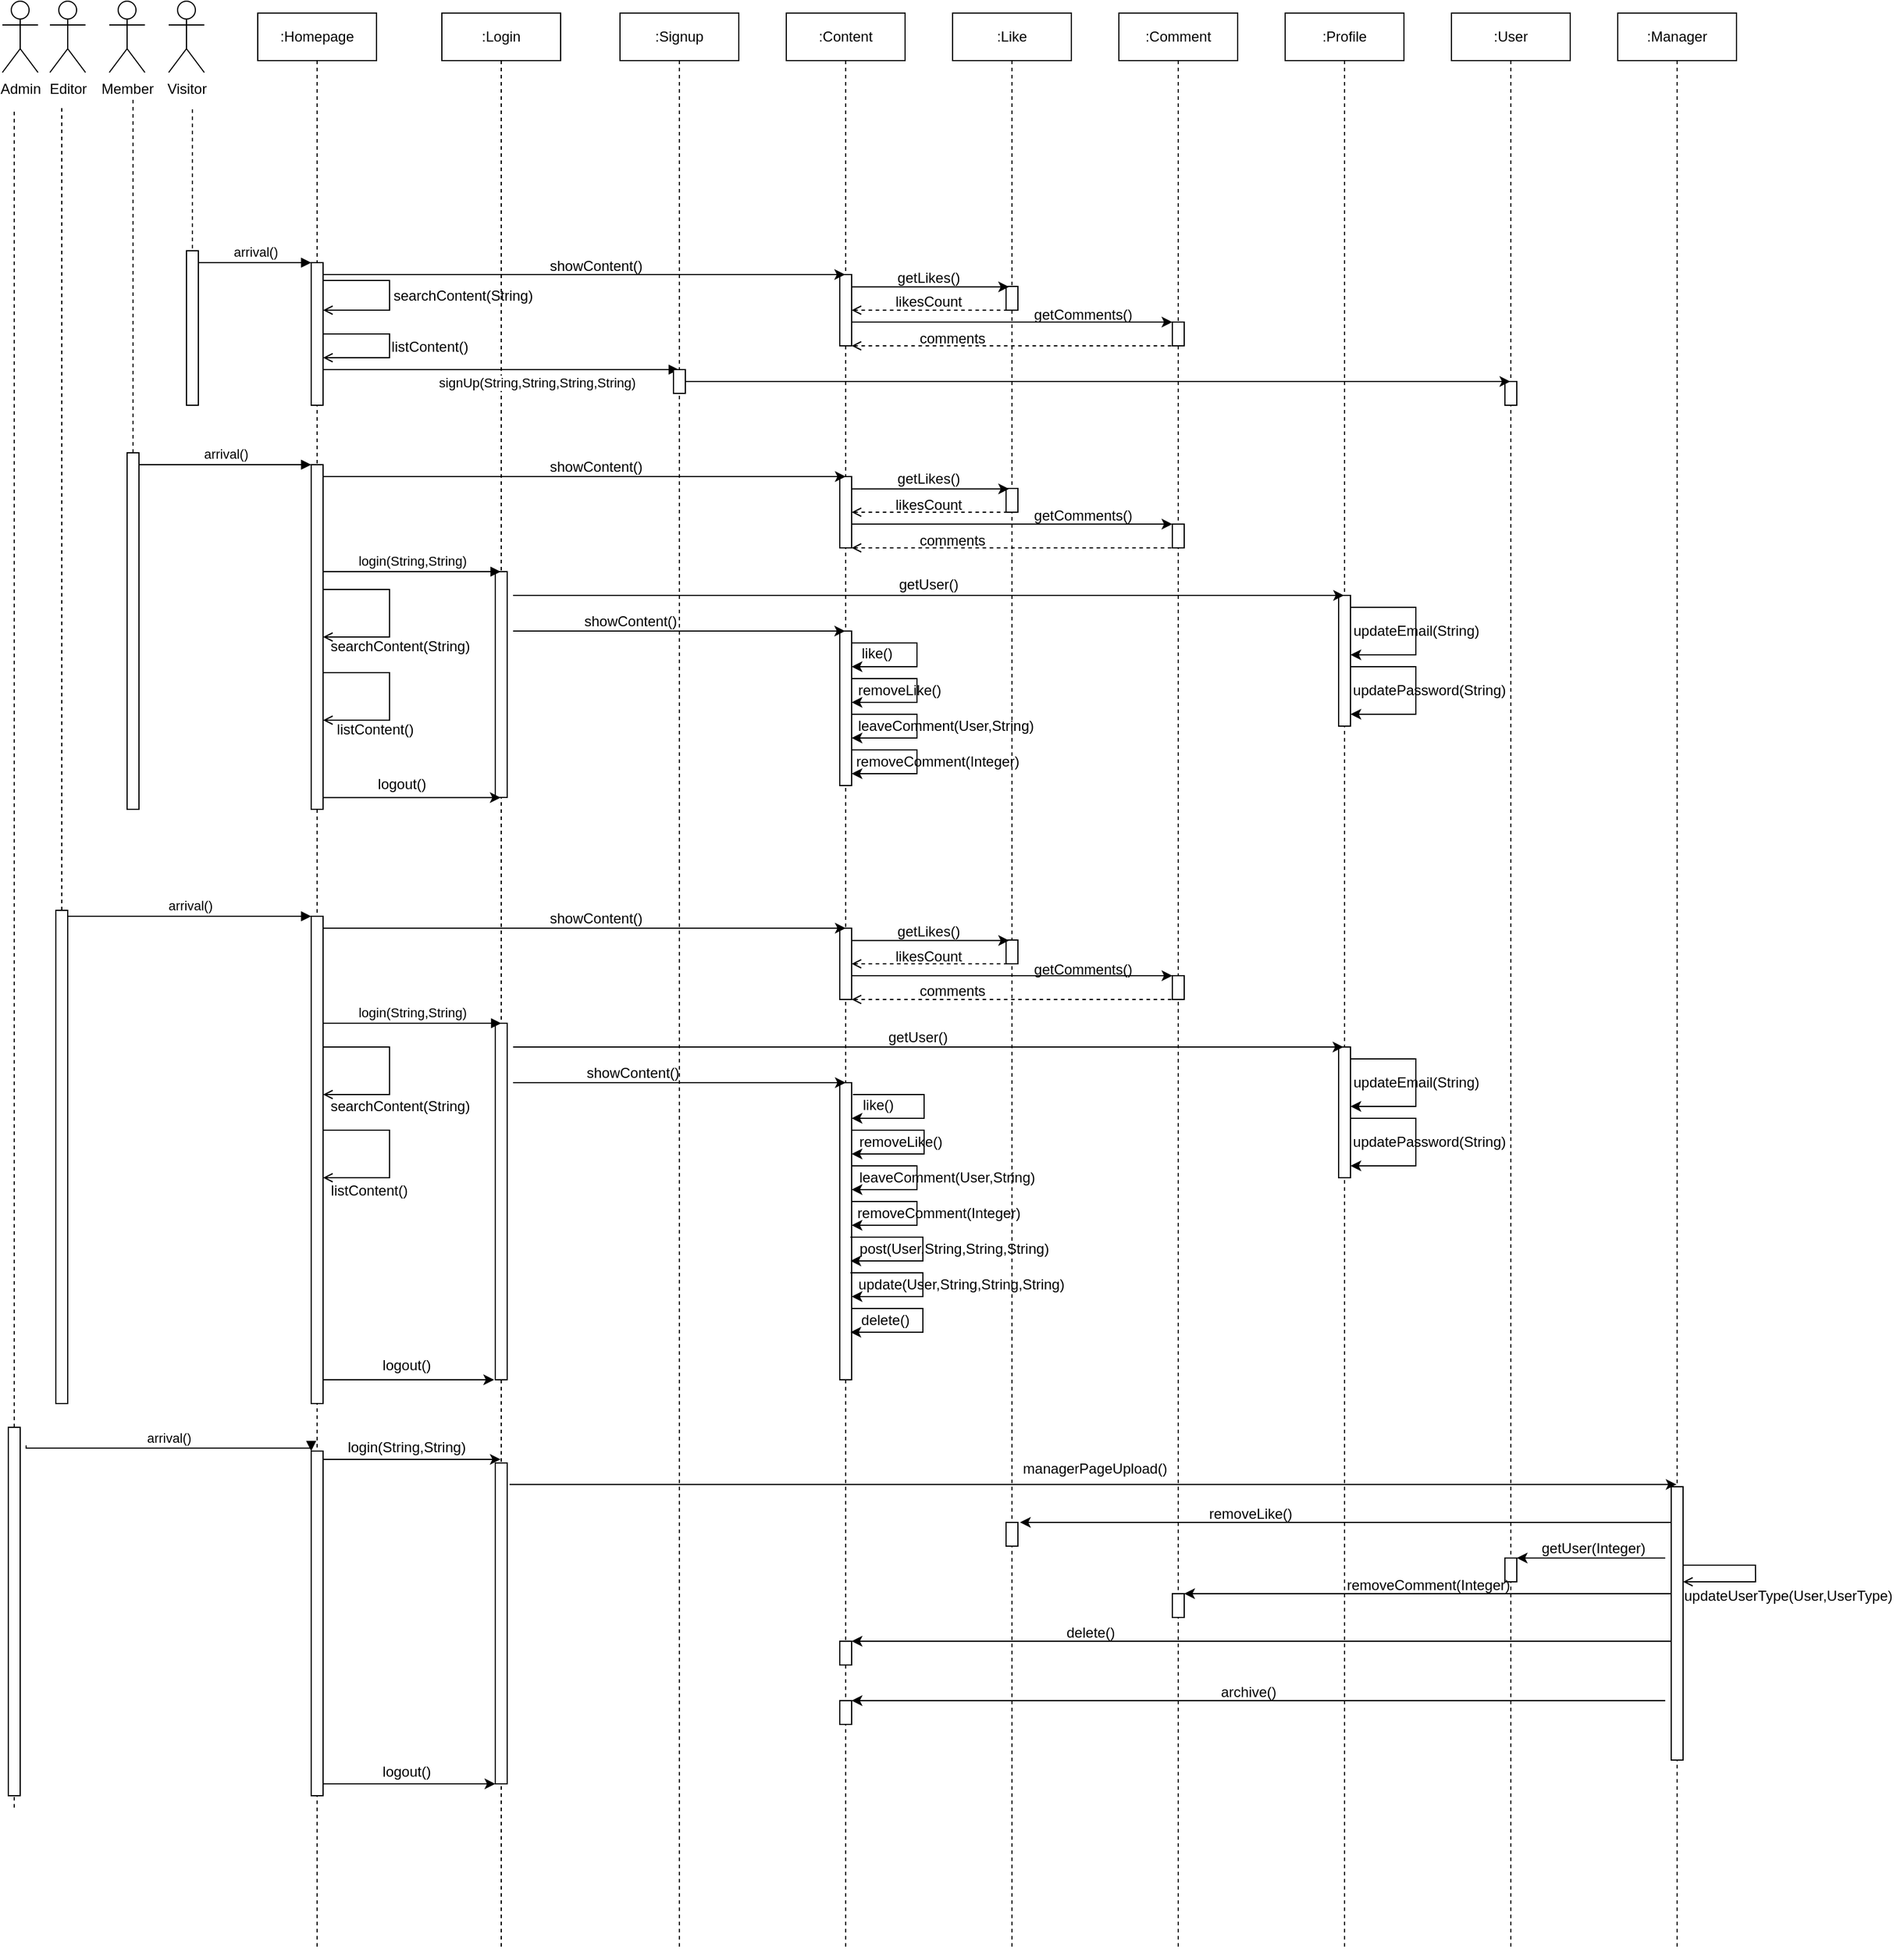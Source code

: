 <mxfile version="20.8.10" type="device"><diagram name="Page-1" id="2YBvvXClWsGukQMizWep"><mxGraphModel dx="1701" dy="819" grid="1" gridSize="10" guides="1" tooltips="1" connect="1" arrows="1" fold="1" page="1" pageScale="1" pageWidth="1100" pageHeight="1700" math="0" shadow="0"><root><mxCell id="0"/><mxCell id="1" parent="0"/><mxCell id="aM9ryv3xv72pqoxQDRHE-1" value=":Homepage" style="shape=umlLifeline;perimeter=lifelinePerimeter;whiteSpace=wrap;html=1;container=0;dropTarget=0;collapsible=0;recursiveResize=0;outlineConnect=0;portConstraint=eastwest;newEdgeStyle={&quot;edgeStyle&quot;:&quot;elbowEdgeStyle&quot;,&quot;elbow&quot;:&quot;vertical&quot;,&quot;curved&quot;:0,&quot;rounded&quot;:0};" parent="1" vertex="1"><mxGeometry x="225" y="50" width="100" height="1630" as="geometry"/></mxCell><mxCell id="eMwaslhEiThWYDU8rAF3-19" value="" style="html=1;points=[];perimeter=orthogonalPerimeter;outlineConnect=0;targetShapes=umlLifeline;portConstraint=eastwest;newEdgeStyle={&quot;edgeStyle&quot;:&quot;elbowEdgeStyle&quot;,&quot;elbow&quot;:&quot;vertical&quot;,&quot;curved&quot;:0,&quot;rounded&quot;:0};" parent="aM9ryv3xv72pqoxQDRHE-1" vertex="1"><mxGeometry x="45" y="1210" width="10" height="290" as="geometry"/></mxCell><mxCell id="aM9ryv3xv72pqoxQDRHE-5" value=":Content" style="shape=umlLifeline;perimeter=lifelinePerimeter;whiteSpace=wrap;html=1;container=0;dropTarget=0;collapsible=0;recursiveResize=0;outlineConnect=0;portConstraint=eastwest;newEdgeStyle={&quot;edgeStyle&quot;:&quot;elbowEdgeStyle&quot;,&quot;elbow&quot;:&quot;vertical&quot;,&quot;curved&quot;:0,&quot;rounded&quot;:0};" parent="1" vertex="1"><mxGeometry x="670" y="50" width="100" height="1630" as="geometry"/></mxCell><mxCell id="Cr7AIB8-x1aL-NXQXFv3-61" value="" style="html=1;points=[];perimeter=orthogonalPerimeter;outlineConnect=0;targetShapes=umlLifeline;portConstraint=eastwest;newEdgeStyle={&quot;edgeStyle&quot;:&quot;elbowEdgeStyle&quot;,&quot;elbow&quot;:&quot;vertical&quot;,&quot;curved&quot;:0,&quot;rounded&quot;:0};" parent="aM9ryv3xv72pqoxQDRHE-5" vertex="1"><mxGeometry x="45" y="220" width="10" height="60" as="geometry"/></mxCell><mxCell id="8l9VhPuDRp_csp2zXiqJ-39" value="" style="html=1;points=[];perimeter=orthogonalPerimeter;outlineConnect=0;targetShapes=umlLifeline;portConstraint=eastwest;newEdgeStyle={&quot;edgeStyle&quot;:&quot;elbowEdgeStyle&quot;,&quot;elbow&quot;:&quot;vertical&quot;,&quot;curved&quot;:0,&quot;rounded&quot;:0};" parent="aM9ryv3xv72pqoxQDRHE-5" vertex="1"><mxGeometry x="45" y="520" width="10" height="130" as="geometry"/></mxCell><mxCell id="8l9VhPuDRp_csp2zXiqJ-52" value="" style="endArrow=classic;html=1;rounded=0;" parent="aM9ryv3xv72pqoxQDRHE-5" source="8l9VhPuDRp_csp2zXiqJ-39" target="8l9VhPuDRp_csp2zXiqJ-39" edge="1"><mxGeometry width="50" height="50" relative="1" as="geometry"><mxPoint x="60" y="590" as="sourcePoint"/><mxPoint x="60" y="670" as="targetPoint"/><Array as="points"><mxPoint x="90" y="590"/><mxPoint x="110" y="590"/><mxPoint x="110" y="610"/></Array></mxGeometry></mxCell><mxCell id="8l9VhPuDRp_csp2zXiqJ-53" value="" style="endArrow=classic;html=1;rounded=0;" parent="aM9ryv3xv72pqoxQDRHE-5" source="8l9VhPuDRp_csp2zXiqJ-39" target="8l9VhPuDRp_csp2zXiqJ-39" edge="1"><mxGeometry width="50" height="50" relative="1" as="geometry"><mxPoint x="60" y="680" as="sourcePoint"/><mxPoint x="60" y="640" as="targetPoint"/><Array as="points"><mxPoint x="100" y="620"/><mxPoint x="110" y="620"/><mxPoint x="110" y="640"/></Array></mxGeometry></mxCell><mxCell id="8l9VhPuDRp_csp2zXiqJ-50" value="" style="endArrow=classic;html=1;rounded=0;" parent="aM9ryv3xv72pqoxQDRHE-5" source="8l9VhPuDRp_csp2zXiqJ-39" target="8l9VhPuDRp_csp2zXiqJ-39" edge="1"><mxGeometry width="50" height="50" relative="1" as="geometry"><mxPoint x="60" y="530" as="sourcePoint"/><mxPoint x="60" y="550" as="targetPoint"/><Array as="points"><mxPoint x="100" y="530"/><mxPoint x="110" y="530"/><mxPoint x="110" y="550"/></Array></mxGeometry></mxCell><mxCell id="8l9VhPuDRp_csp2zXiqJ-51" value="" style="endArrow=classic;html=1;rounded=0;" parent="aM9ryv3xv72pqoxQDRHE-5" source="8l9VhPuDRp_csp2zXiqJ-39" target="8l9VhPuDRp_csp2zXiqJ-39" edge="1"><mxGeometry width="50" height="50" relative="1" as="geometry"><mxPoint x="60" y="560" as="sourcePoint"/><mxPoint x="60" y="580" as="targetPoint"/><Array as="points"><mxPoint x="110" y="560"/><mxPoint x="110" y="580"/></Array></mxGeometry></mxCell><mxCell id="eMwaslhEiThWYDU8rAF3-46" value="" style="html=1;points=[];perimeter=orthogonalPerimeter;outlineConnect=0;targetShapes=umlLifeline;portConstraint=eastwest;newEdgeStyle={&quot;edgeStyle&quot;:&quot;elbowEdgeStyle&quot;,&quot;elbow&quot;:&quot;vertical&quot;,&quot;curved&quot;:0,&quot;rounded&quot;:0};" parent="aM9ryv3xv72pqoxQDRHE-5" vertex="1"><mxGeometry x="45" y="1370" width="10" height="20" as="geometry"/></mxCell><mxCell id="eMwaslhEiThWYDU8rAF3-47" value="" style="html=1;points=[];perimeter=orthogonalPerimeter;outlineConnect=0;targetShapes=umlLifeline;portConstraint=eastwest;newEdgeStyle={&quot;edgeStyle&quot;:&quot;elbowEdgeStyle&quot;,&quot;elbow&quot;:&quot;vertical&quot;,&quot;curved&quot;:0,&quot;rounded&quot;:0};" parent="aM9ryv3xv72pqoxQDRHE-5" vertex="1"><mxGeometry x="45" y="1420" width="10" height="20" as="geometry"/></mxCell><mxCell id="Cr7AIB8-x1aL-NXQXFv3-6" value=":Comment" style="shape=umlLifeline;perimeter=lifelinePerimeter;whiteSpace=wrap;html=1;container=0;dropTarget=0;collapsible=0;recursiveResize=0;outlineConnect=0;portConstraint=eastwest;newEdgeStyle={&quot;edgeStyle&quot;:&quot;elbowEdgeStyle&quot;,&quot;elbow&quot;:&quot;vertical&quot;,&quot;curved&quot;:0,&quot;rounded&quot;:0};" parent="1" vertex="1"><mxGeometry x="950" y="50" width="100" height="1630" as="geometry"/></mxCell><mxCell id="Cr7AIB8-x1aL-NXQXFv3-66" value="" style="html=1;points=[];perimeter=orthogonalPerimeter;outlineConnect=0;targetShapes=umlLifeline;portConstraint=eastwest;newEdgeStyle={&quot;edgeStyle&quot;:&quot;elbowEdgeStyle&quot;,&quot;elbow&quot;:&quot;vertical&quot;,&quot;curved&quot;:0,&quot;rounded&quot;:0};" parent="Cr7AIB8-x1aL-NXQXFv3-6" vertex="1"><mxGeometry x="45" y="260" width="10" height="20" as="geometry"/></mxCell><mxCell id="eMwaslhEiThWYDU8rAF3-41" value="" style="html=1;points=[];perimeter=orthogonalPerimeter;outlineConnect=0;targetShapes=umlLifeline;portConstraint=eastwest;newEdgeStyle={&quot;edgeStyle&quot;:&quot;elbowEdgeStyle&quot;,&quot;elbow&quot;:&quot;vertical&quot;,&quot;curved&quot;:0,&quot;rounded&quot;:0};" parent="Cr7AIB8-x1aL-NXQXFv3-6" vertex="1"><mxGeometry x="45" y="1330" width="10" height="20" as="geometry"/></mxCell><mxCell id="Cr7AIB8-x1aL-NXQXFv3-11" value=":Like" style="shape=umlLifeline;perimeter=lifelinePerimeter;whiteSpace=wrap;html=1;container=0;dropTarget=0;collapsible=0;recursiveResize=0;outlineConnect=0;portConstraint=eastwest;newEdgeStyle={&quot;edgeStyle&quot;:&quot;elbowEdgeStyle&quot;,&quot;elbow&quot;:&quot;vertical&quot;,&quot;curved&quot;:0,&quot;rounded&quot;:0};" parent="1" vertex="1"><mxGeometry x="810" y="50" width="100" height="1630" as="geometry"/></mxCell><mxCell id="Cr7AIB8-x1aL-NXQXFv3-7" value="" style="html=1;points=[];perimeter=orthogonalPerimeter;outlineConnect=0;targetShapes=umlLifeline;portConstraint=eastwest;newEdgeStyle={&quot;edgeStyle&quot;:&quot;elbowEdgeStyle&quot;,&quot;elbow&quot;:&quot;vertical&quot;,&quot;curved&quot;:0,&quot;rounded&quot;:0};" parent="Cr7AIB8-x1aL-NXQXFv3-11" vertex="1"><mxGeometry x="45" y="230" width="10" height="20" as="geometry"/></mxCell><mxCell id="eMwaslhEiThWYDU8rAF3-37" value="" style="html=1;points=[];perimeter=orthogonalPerimeter;outlineConnect=0;targetShapes=umlLifeline;portConstraint=eastwest;newEdgeStyle={&quot;edgeStyle&quot;:&quot;elbowEdgeStyle&quot;,&quot;elbow&quot;:&quot;vertical&quot;,&quot;curved&quot;:0,&quot;rounded&quot;:0};" parent="Cr7AIB8-x1aL-NXQXFv3-11" vertex="1"><mxGeometry x="45" y="1270" width="10" height="20" as="geometry"/></mxCell><mxCell id="Cr7AIB8-x1aL-NXQXFv3-16" value="Visitor" style="shape=umlActor;verticalLabelPosition=bottom;verticalAlign=top;html=1;outlineConnect=0;" parent="1" vertex="1"><mxGeometry x="150" y="40" width="30" height="60" as="geometry"/></mxCell><mxCell id="Cr7AIB8-x1aL-NXQXFv3-17" value="Member" style="shape=umlActor;verticalLabelPosition=bottom;verticalAlign=top;html=1;outlineConnect=0;" parent="1" vertex="1"><mxGeometry x="100" y="40" width="30" height="60" as="geometry"/></mxCell><mxCell id="Cr7AIB8-x1aL-NXQXFv3-18" value="Editor" style="shape=umlActor;verticalLabelPosition=bottom;verticalAlign=top;html=1;outlineConnect=0;" parent="1" vertex="1"><mxGeometry x="50" y="40" width="30" height="60" as="geometry"/></mxCell><mxCell id="Cr7AIB8-x1aL-NXQXFv3-19" value="Admin" style="shape=umlActor;verticalLabelPosition=bottom;verticalAlign=top;html=1;outlineConnect=0;" parent="1" vertex="1"><mxGeometry x="10" y="40" width="30" height="60" as="geometry"/></mxCell><mxCell id="Cr7AIB8-x1aL-NXQXFv3-24" value=":Login" style="shape=umlLifeline;perimeter=lifelinePerimeter;whiteSpace=wrap;html=1;container=0;dropTarget=0;collapsible=0;recursiveResize=0;outlineConnect=0;portConstraint=eastwest;newEdgeStyle={&quot;edgeStyle&quot;:&quot;elbowEdgeStyle&quot;,&quot;elbow&quot;:&quot;vertical&quot;,&quot;curved&quot;:0,&quot;rounded&quot;:0};" parent="1" vertex="1"><mxGeometry x="380" y="50" width="100" height="1630" as="geometry"/></mxCell><mxCell id="8l9VhPuDRp_csp2zXiqJ-26" value="" style="html=1;points=[];perimeter=orthogonalPerimeter;outlineConnect=0;targetShapes=umlLifeline;portConstraint=eastwest;newEdgeStyle={&quot;edgeStyle&quot;:&quot;elbowEdgeStyle&quot;,&quot;elbow&quot;:&quot;vertical&quot;,&quot;curved&quot;:0,&quot;rounded&quot;:0};" parent="Cr7AIB8-x1aL-NXQXFv3-24" vertex="1"><mxGeometry x="45" y="470" width="10" height="190" as="geometry"/></mxCell><mxCell id="eMwaslhEiThWYDU8rAF3-18" value="" style="html=1;points=[];perimeter=orthogonalPerimeter;outlineConnect=0;targetShapes=umlLifeline;portConstraint=eastwest;newEdgeStyle={&quot;edgeStyle&quot;:&quot;elbowEdgeStyle&quot;,&quot;elbow&quot;:&quot;vertical&quot;,&quot;curved&quot;:0,&quot;rounded&quot;:0};" parent="Cr7AIB8-x1aL-NXQXFv3-24" vertex="1"><mxGeometry x="45" y="1220" width="10" height="270" as="geometry"/></mxCell><mxCell id="Cr7AIB8-x1aL-NXQXFv3-29" value=":Signup" style="shape=umlLifeline;perimeter=lifelinePerimeter;whiteSpace=wrap;html=1;container=0;dropTarget=0;collapsible=0;recursiveResize=0;outlineConnect=0;portConstraint=eastwest;newEdgeStyle={&quot;edgeStyle&quot;:&quot;elbowEdgeStyle&quot;,&quot;elbow&quot;:&quot;vertical&quot;,&quot;curved&quot;:0,&quot;rounded&quot;:0};" parent="1" vertex="1"><mxGeometry x="530" y="50" width="100" height="1630" as="geometry"/></mxCell><mxCell id="Cr7AIB8-x1aL-NXQXFv3-34" value=":Profile" style="shape=umlLifeline;perimeter=lifelinePerimeter;whiteSpace=wrap;html=1;container=0;dropTarget=0;collapsible=0;recursiveResize=0;outlineConnect=0;portConstraint=eastwest;newEdgeStyle={&quot;edgeStyle&quot;:&quot;elbowEdgeStyle&quot;,&quot;elbow&quot;:&quot;vertical&quot;,&quot;curved&quot;:0,&quot;rounded&quot;:0};" parent="1" vertex="1"><mxGeometry x="1090" y="50" width="100" height="1630" as="geometry"/></mxCell><mxCell id="8l9VhPuDRp_csp2zXiqJ-28" value="" style="html=1;points=[];perimeter=orthogonalPerimeter;outlineConnect=0;targetShapes=umlLifeline;portConstraint=eastwest;newEdgeStyle={&quot;edgeStyle&quot;:&quot;elbowEdgeStyle&quot;,&quot;elbow&quot;:&quot;vertical&quot;,&quot;curved&quot;:0,&quot;rounded&quot;:0};" parent="Cr7AIB8-x1aL-NXQXFv3-34" vertex="1"><mxGeometry x="45" y="490" width="10" height="110" as="geometry"/></mxCell><mxCell id="8l9VhPuDRp_csp2zXiqJ-32" value="" style="endArrow=classic;html=1;rounded=0;" parent="Cr7AIB8-x1aL-NXQXFv3-34" source="8l9VhPuDRp_csp2zXiqJ-28" target="8l9VhPuDRp_csp2zXiqJ-28" edge="1"><mxGeometry width="50" height="50" relative="1" as="geometry"><mxPoint x="60" y="500" as="sourcePoint"/><mxPoint x="60" y="540" as="targetPoint"/><Array as="points"><mxPoint x="100" y="500"/><mxPoint x="110" y="500"/><mxPoint x="110" y="540"/></Array></mxGeometry></mxCell><mxCell id="8l9VhPuDRp_csp2zXiqJ-33" value="" style="endArrow=classic;html=1;rounded=0;" parent="Cr7AIB8-x1aL-NXQXFv3-34" source="8l9VhPuDRp_csp2zXiqJ-28" target="8l9VhPuDRp_csp2zXiqJ-28" edge="1"><mxGeometry width="50" height="50" relative="1" as="geometry"><mxPoint x="60" y="550" as="sourcePoint"/><mxPoint x="60" y="590" as="targetPoint"/><Array as="points"><mxPoint x="100" y="550"/><mxPoint x="110" y="550"/><mxPoint x="110" y="590"/></Array></mxGeometry></mxCell><mxCell id="Cr7AIB8-x1aL-NXQXFv3-49" value="" style="endArrow=none;html=1;rounded=0;startArrow=open;startFill=0;" parent="1" edge="1"><mxGeometry width="50" height="50" relative="1" as="geometry"><mxPoint x="280.001" y="575" as="sourcePoint"/><mxPoint x="280.001" y="535" as="targetPoint"/><Array as="points"><mxPoint x="335.93" y="575"/><mxPoint x="335.93" y="535"/></Array></mxGeometry></mxCell><mxCell id="Cr7AIB8-x1aL-NXQXFv3-50" value="searchContent(String)" style="text;html=1;strokeColor=none;fillColor=none;align=center;verticalAlign=middle;whiteSpace=wrap;rounded=0;" parent="1" vertex="1"><mxGeometry x="315" y="568" width="60" height="30" as="geometry"/></mxCell><mxCell id="Cr7AIB8-x1aL-NXQXFv3-51" value="" style="endArrow=none;html=1;rounded=0;startArrow=open;startFill=0;" parent="1" edge="1"><mxGeometry width="50" height="50" relative="1" as="geometry"><mxPoint x="280.001" y="645" as="sourcePoint"/><mxPoint x="280.001" y="605" as="targetPoint"/><Array as="points"><mxPoint x="335.93" y="645"/><mxPoint x="335.93" y="605"/></Array></mxGeometry></mxCell><mxCell id="Cr7AIB8-x1aL-NXQXFv3-52" value="listContent()" style="text;html=1;strokeColor=none;fillColor=none;align=center;verticalAlign=middle;whiteSpace=wrap;rounded=0;" parent="1" vertex="1"><mxGeometry x="294" y="638" width="60" height="30" as="geometry"/></mxCell><mxCell id="Cr7AIB8-x1aL-NXQXFv3-54" value="" style="html=1;points=[];perimeter=orthogonalPerimeter;outlineConnect=0;targetShapes=umlLifeline;portConstraint=eastwest;newEdgeStyle={&quot;edgeStyle&quot;:&quot;elbowEdgeStyle&quot;,&quot;elbow&quot;:&quot;vertical&quot;,&quot;curved&quot;:0,&quot;rounded&quot;:0};" parent="1" vertex="1"><mxGeometry x="270" y="260" width="10" height="120" as="geometry"/></mxCell><mxCell id="aM9ryv3xv72pqoxQDRHE-3" value="arrival()" style="html=1;verticalAlign=bottom;startArrow=none;endArrow=block;startSize=8;edgeStyle=elbowEdgeStyle;elbow=vertical;curved=0;rounded=0;startFill=0;" parent="1" source="Cr7AIB8-x1aL-NXQXFv3-58" edge="1"><mxGeometry relative="1" as="geometry"><mxPoint x="220" y="260" as="sourcePoint"/><mxPoint x="270" y="260" as="targetPoint"/></mxGeometry></mxCell><mxCell id="Cr7AIB8-x1aL-NXQXFv3-57" value="" style="endArrow=none;dashed=1;html=1;rounded=0;startArrow=none;" parent="1" edge="1"><mxGeometry width="50" height="50" relative="1" as="geometry"><mxPoint x="170" y="350" as="sourcePoint"/><mxPoint x="170" y="130" as="targetPoint"/></mxGeometry></mxCell><mxCell id="Cr7AIB8-x1aL-NXQXFv3-58" value="" style="html=1;points=[];perimeter=orthogonalPerimeter;outlineConnect=0;targetShapes=umlLifeline;portConstraint=eastwest;newEdgeStyle={&quot;edgeStyle&quot;:&quot;elbowEdgeStyle&quot;,&quot;elbow&quot;:&quot;vertical&quot;,&quot;curved&quot;:0,&quot;rounded&quot;:0};" parent="1" vertex="1"><mxGeometry x="165" y="250" width="10" height="130" as="geometry"/></mxCell><mxCell id="Cr7AIB8-x1aL-NXQXFv3-60" value="" style="endArrow=classic;html=1;rounded=0;" parent="1" target="aM9ryv3xv72pqoxQDRHE-5" edge="1"><mxGeometry width="50" height="50" relative="1" as="geometry"><mxPoint x="280" y="270" as="sourcePoint"/><mxPoint x="650" y="270" as="targetPoint"/></mxGeometry></mxCell><mxCell id="Cr7AIB8-x1aL-NXQXFv3-65" value="showContent()" style="text;html=1;strokeColor=none;fillColor=none;align=center;verticalAlign=middle;whiteSpace=wrap;rounded=0;" parent="1" vertex="1"><mxGeometry x="480" y="248" width="60" height="30" as="geometry"/></mxCell><mxCell id="Cr7AIB8-x1aL-NXQXFv3-67" value="" style="endArrow=classic;html=1;rounded=0;" parent="1" edge="1"><mxGeometry width="50" height="50" relative="1" as="geometry"><mxPoint x="770" y="330" as="sourcePoint"/><mxPoint x="770" y="330" as="targetPoint"/></mxGeometry></mxCell><mxCell id="Cr7AIB8-x1aL-NXQXFv3-68" value="" style="endArrow=classic;html=1;rounded=0;entryX=0.25;entryY=0.019;entryDx=0;entryDy=0;entryPerimeter=0;" parent="1" source="Cr7AIB8-x1aL-NXQXFv3-61" target="Cr7AIB8-x1aL-NXQXFv3-7" edge="1"><mxGeometry width="50" height="50" relative="1" as="geometry"><mxPoint x="730" y="290" as="sourcePoint"/><mxPoint x="830" y="260" as="targetPoint"/></mxGeometry></mxCell><mxCell id="Cr7AIB8-x1aL-NXQXFv3-69" value="getLikes()" style="text;html=1;strokeColor=none;fillColor=none;align=center;verticalAlign=middle;whiteSpace=wrap;rounded=0;" parent="1" vertex="1"><mxGeometry x="760" y="258" width="60" height="30" as="geometry"/></mxCell><mxCell id="Cr7AIB8-x1aL-NXQXFv3-70" value="" style="endArrow=none;dashed=1;html=1;rounded=0;startArrow=open;startFill=0;" parent="1" source="Cr7AIB8-x1aL-NXQXFv3-61" target="Cr7AIB8-x1aL-NXQXFv3-7" edge="1"><mxGeometry width="50" height="50" relative="1" as="geometry"><mxPoint x="790" y="300" as="sourcePoint"/><mxPoint x="830" y="300" as="targetPoint"/></mxGeometry></mxCell><mxCell id="Cr7AIB8-x1aL-NXQXFv3-71" value="likesCount" style="text;html=1;strokeColor=none;fillColor=none;align=center;verticalAlign=middle;whiteSpace=wrap;rounded=0;" parent="1" vertex="1"><mxGeometry x="760" y="278" width="60" height="30" as="geometry"/></mxCell><mxCell id="Cr7AIB8-x1aL-NXQXFv3-73" value="" style="endArrow=classic;html=1;rounded=0;" parent="1" source="Cr7AIB8-x1aL-NXQXFv3-61" target="Cr7AIB8-x1aL-NXQXFv3-66" edge="1"><mxGeometry width="50" height="50" relative="1" as="geometry"><mxPoint x="730" y="310" as="sourcePoint"/><mxPoint x="950" y="320" as="targetPoint"/></mxGeometry></mxCell><mxCell id="Cr7AIB8-x1aL-NXQXFv3-74" value="getComments()" style="text;html=1;strokeColor=none;fillColor=none;align=center;verticalAlign=middle;whiteSpace=wrap;rounded=0;" parent="1" vertex="1"><mxGeometry x="890" y="289" width="60" height="30" as="geometry"/></mxCell><mxCell id="Cr7AIB8-x1aL-NXQXFv3-76" value="" style="endArrow=none;dashed=1;html=1;rounded=0;startArrow=open;startFill=0;" parent="1" source="Cr7AIB8-x1aL-NXQXFv3-61" target="Cr7AIB8-x1aL-NXQXFv3-66" edge="1"><mxGeometry width="50" height="50" relative="1" as="geometry"><mxPoint x="770" y="330" as="sourcePoint"/><mxPoint x="940" y="340" as="targetPoint"/><Array as="points"><mxPoint x="880" y="330"/></Array></mxGeometry></mxCell><mxCell id="Cr7AIB8-x1aL-NXQXFv3-77" value="comments" style="text;html=1;strokeColor=none;fillColor=none;align=center;verticalAlign=middle;whiteSpace=wrap;rounded=0;" parent="1" vertex="1"><mxGeometry x="780" y="309" width="60" height="30" as="geometry"/></mxCell><mxCell id="7" value="signUp(String,String,String,String)" style="html=1;verticalAlign=bottom;startArrow=none;endArrow=block;startSize=8;edgeStyle=elbowEdgeStyle;elbow=vertical;curved=0;rounded=0;startFill=0;" parent="1" target="Cr7AIB8-x1aL-NXQXFv3-29" edge="1"><mxGeometry x="0.203" y="-20" relative="1" as="geometry"><mxPoint x="280" y="350" as="sourcePoint"/><mxPoint x="270" y="350" as="targetPoint"/><mxPoint as="offset"/></mxGeometry></mxCell><mxCell id="8" value="" style="html=1;points=[];perimeter=orthogonalPerimeter;outlineConnect=0;targetShapes=umlLifeline;portConstraint=eastwest;newEdgeStyle={&quot;edgeStyle&quot;:&quot;elbowEdgeStyle&quot;,&quot;elbow&quot;:&quot;vertical&quot;,&quot;curved&quot;:0,&quot;rounded&quot;:0};" parent="1" vertex="1"><mxGeometry x="575" y="350" width="10" height="20" as="geometry"/></mxCell><mxCell id="8l9VhPuDRp_csp2zXiqJ-8" value="" style="html=1;points=[];perimeter=orthogonalPerimeter;outlineConnect=0;targetShapes=umlLifeline;portConstraint=eastwest;newEdgeStyle={&quot;edgeStyle&quot;:&quot;elbowEdgeStyle&quot;,&quot;elbow&quot;:&quot;vertical&quot;,&quot;curved&quot;:0,&quot;rounded&quot;:0};" parent="1" vertex="1"><mxGeometry x="715" y="440" width="10" height="60" as="geometry"/></mxCell><mxCell id="8l9VhPuDRp_csp2zXiqJ-9" value="" style="html=1;points=[];perimeter=orthogonalPerimeter;outlineConnect=0;targetShapes=umlLifeline;portConstraint=eastwest;newEdgeStyle={&quot;edgeStyle&quot;:&quot;elbowEdgeStyle&quot;,&quot;elbow&quot;:&quot;vertical&quot;,&quot;curved&quot;:0,&quot;rounded&quot;:0};" parent="1" vertex="1"><mxGeometry x="995" y="480" width="10" height="20" as="geometry"/></mxCell><mxCell id="8l9VhPuDRp_csp2zXiqJ-10" value="" style="html=1;points=[];perimeter=orthogonalPerimeter;outlineConnect=0;targetShapes=umlLifeline;portConstraint=eastwest;newEdgeStyle={&quot;edgeStyle&quot;:&quot;elbowEdgeStyle&quot;,&quot;elbow&quot;:&quot;vertical&quot;,&quot;curved&quot;:0,&quot;rounded&quot;:0};" parent="1" vertex="1"><mxGeometry x="855" y="450" width="10" height="20" as="geometry"/></mxCell><mxCell id="8l9VhPuDRp_csp2zXiqJ-12" value="arrival()" style="html=1;verticalAlign=bottom;startArrow=none;endArrow=block;startSize=8;edgeStyle=elbowEdgeStyle;elbow=vertical;curved=0;rounded=0;startFill=0;" parent="1" source="8l9VhPuDRp_csp2zXiqJ-13" edge="1"><mxGeometry relative="1" as="geometry"><mxPoint x="220" y="430" as="sourcePoint"/><mxPoint x="270" y="430" as="targetPoint"/></mxGeometry></mxCell><mxCell id="8l9VhPuDRp_csp2zXiqJ-14" value="" style="endArrow=classic;html=1;rounded=0;" parent="1" edge="1"><mxGeometry width="50" height="50" relative="1" as="geometry"><mxPoint x="280" y="440" as="sourcePoint"/><mxPoint x="720" y="440" as="targetPoint"/></mxGeometry></mxCell><mxCell id="8l9VhPuDRp_csp2zXiqJ-15" value="showContent()" style="text;html=1;strokeColor=none;fillColor=none;align=center;verticalAlign=middle;whiteSpace=wrap;rounded=0;" parent="1" vertex="1"><mxGeometry x="480" y="417" width="60" height="30" as="geometry"/></mxCell><mxCell id="8l9VhPuDRp_csp2zXiqJ-16" value="" style="endArrow=classic;html=1;rounded=0;" parent="1" edge="1"><mxGeometry width="50" height="50" relative="1" as="geometry"><mxPoint x="770" y="500" as="sourcePoint"/><mxPoint x="770" y="500" as="targetPoint"/></mxGeometry></mxCell><mxCell id="8l9VhPuDRp_csp2zXiqJ-17" value="" style="endArrow=classic;html=1;rounded=0;entryX=0.25;entryY=0.019;entryDx=0;entryDy=0;entryPerimeter=0;" parent="1" source="8l9VhPuDRp_csp2zXiqJ-8" target="8l9VhPuDRp_csp2zXiqJ-10" edge="1"><mxGeometry width="50" height="50" relative="1" as="geometry"><mxPoint x="730" y="460" as="sourcePoint"/><mxPoint x="830" y="430" as="targetPoint"/></mxGeometry></mxCell><mxCell id="8l9VhPuDRp_csp2zXiqJ-18" value="getLikes()" style="text;html=1;strokeColor=none;fillColor=none;align=center;verticalAlign=middle;whiteSpace=wrap;rounded=0;" parent="1" vertex="1"><mxGeometry x="760" y="427" width="60" height="30" as="geometry"/></mxCell><mxCell id="8l9VhPuDRp_csp2zXiqJ-19" value="" style="endArrow=none;dashed=1;html=1;rounded=0;startArrow=open;startFill=0;" parent="1" source="8l9VhPuDRp_csp2zXiqJ-8" target="8l9VhPuDRp_csp2zXiqJ-10" edge="1"><mxGeometry width="50" height="50" relative="1" as="geometry"><mxPoint x="790" y="470" as="sourcePoint"/><mxPoint x="830" y="470" as="targetPoint"/></mxGeometry></mxCell><mxCell id="8l9VhPuDRp_csp2zXiqJ-20" value="likesCount" style="text;html=1;strokeColor=none;fillColor=none;align=center;verticalAlign=middle;whiteSpace=wrap;rounded=0;" parent="1" vertex="1"><mxGeometry x="760" y="449" width="60" height="30" as="geometry"/></mxCell><mxCell id="8l9VhPuDRp_csp2zXiqJ-21" value="" style="endArrow=classic;html=1;rounded=0;" parent="1" source="8l9VhPuDRp_csp2zXiqJ-8" target="8l9VhPuDRp_csp2zXiqJ-9" edge="1"><mxGeometry width="50" height="50" relative="1" as="geometry"><mxPoint x="730" y="480" as="sourcePoint"/><mxPoint x="950" y="490" as="targetPoint"/></mxGeometry></mxCell><mxCell id="8l9VhPuDRp_csp2zXiqJ-22" value="getComments()" style="text;html=1;strokeColor=none;fillColor=none;align=center;verticalAlign=middle;whiteSpace=wrap;rounded=0;" parent="1" vertex="1"><mxGeometry x="890" y="458" width="60" height="30" as="geometry"/></mxCell><mxCell id="8l9VhPuDRp_csp2zXiqJ-23" value="" style="endArrow=none;dashed=1;html=1;rounded=0;startArrow=open;startFill=0;" parent="1" source="8l9VhPuDRp_csp2zXiqJ-8" target="8l9VhPuDRp_csp2zXiqJ-9" edge="1"><mxGeometry width="50" height="50" relative="1" as="geometry"><mxPoint x="770" y="500" as="sourcePoint"/><mxPoint x="940" y="510" as="targetPoint"/><Array as="points"><mxPoint x="880" y="500"/></Array></mxGeometry></mxCell><mxCell id="8l9VhPuDRp_csp2zXiqJ-24" value="comments" style="text;html=1;strokeColor=none;fillColor=none;align=center;verticalAlign=middle;whiteSpace=wrap;rounded=0;" parent="1" vertex="1"><mxGeometry x="780" y="479" width="60" height="30" as="geometry"/></mxCell><mxCell id="8l9VhPuDRp_csp2zXiqJ-25" value="login(String,String)" style="html=1;verticalAlign=bottom;startArrow=none;endArrow=block;startSize=8;edgeStyle=elbowEdgeStyle;elbow=vertical;curved=0;rounded=0;startFill=0;" parent="1" target="Cr7AIB8-x1aL-NXQXFv3-24" edge="1"><mxGeometry relative="1" as="geometry"><mxPoint x="280" y="520" as="sourcePoint"/><mxPoint x="410" y="520" as="targetPoint"/></mxGeometry></mxCell><mxCell id="8l9VhPuDRp_csp2zXiqJ-27" value="" style="endArrow=classic;html=1;rounded=0;" parent="1" target="Cr7AIB8-x1aL-NXQXFv3-34" edge="1"><mxGeometry width="50" height="50" relative="1" as="geometry"><mxPoint x="440" y="540" as="sourcePoint"/><mxPoint x="620" y="540" as="targetPoint"/></mxGeometry></mxCell><mxCell id="8l9VhPuDRp_csp2zXiqJ-29" value=":User" style="shape=umlLifeline;perimeter=lifelinePerimeter;whiteSpace=wrap;html=1;container=0;dropTarget=0;collapsible=0;recursiveResize=0;outlineConnect=0;portConstraint=eastwest;newEdgeStyle={&quot;edgeStyle&quot;:&quot;elbowEdgeStyle&quot;,&quot;elbow&quot;:&quot;vertical&quot;,&quot;curved&quot;:0,&quot;rounded&quot;:0};" parent="1" vertex="1"><mxGeometry x="1230" y="50" width="100" height="1630" as="geometry"/></mxCell><mxCell id="8l9VhPuDRp_csp2zXiqJ-30" value="" style="html=1;points=[];perimeter=orthogonalPerimeter;outlineConnect=0;targetShapes=umlLifeline;portConstraint=eastwest;newEdgeStyle={&quot;edgeStyle&quot;:&quot;elbowEdgeStyle&quot;,&quot;elbow&quot;:&quot;vertical&quot;,&quot;curved&quot;:0,&quot;rounded&quot;:0};" parent="8l9VhPuDRp_csp2zXiqJ-29" vertex="1"><mxGeometry x="45" y="310" width="10" height="20" as="geometry"/></mxCell><mxCell id="eMwaslhEiThWYDU8rAF3-39" value="" style="html=1;points=[];perimeter=orthogonalPerimeter;outlineConnect=0;targetShapes=umlLifeline;portConstraint=eastwest;newEdgeStyle={&quot;edgeStyle&quot;:&quot;elbowEdgeStyle&quot;,&quot;elbow&quot;:&quot;vertical&quot;,&quot;curved&quot;:0,&quot;rounded&quot;:0};" parent="8l9VhPuDRp_csp2zXiqJ-29" vertex="1"><mxGeometry x="45" y="1300" width="10" height="20" as="geometry"/></mxCell><mxCell id="8l9VhPuDRp_csp2zXiqJ-31" value="" style="endArrow=classic;html=1;rounded=0;" parent="1" source="8" target="8l9VhPuDRp_csp2zXiqJ-29" edge="1"><mxGeometry width="50" height="50" relative="1" as="geometry"><mxPoint x="1070" y="360" as="sourcePoint"/><mxPoint x="1220" y="360" as="targetPoint"/></mxGeometry></mxCell><mxCell id="8l9VhPuDRp_csp2zXiqJ-35" value="updateEmail(String)" style="text;html=1;align=center;verticalAlign=middle;resizable=0;points=[];autosize=1;strokeColor=none;fillColor=none;" parent="1" vertex="1"><mxGeometry x="1135" y="555" width="130" height="30" as="geometry"/></mxCell><mxCell id="8l9VhPuDRp_csp2zXiqJ-36" value="updatePassword(String)" style="text;html=1;align=center;verticalAlign=middle;resizable=0;points=[];autosize=1;strokeColor=none;fillColor=none;" parent="1" vertex="1"><mxGeometry x="1136" y="605" width="150" height="30" as="geometry"/></mxCell><mxCell id="8l9VhPuDRp_csp2zXiqJ-37" value="" style="endArrow=none;dashed=1;html=1;rounded=0;" parent="1" source="8l9VhPuDRp_csp2zXiqJ-13" edge="1"><mxGeometry width="50" height="50" relative="1" as="geometry"><mxPoint x="120" y="760" as="sourcePoint"/><mxPoint x="120" y="120" as="targetPoint"/></mxGeometry></mxCell><mxCell id="8l9VhPuDRp_csp2zXiqJ-13" value="" style="html=1;points=[];perimeter=orthogonalPerimeter;outlineConnect=0;targetShapes=umlLifeline;portConstraint=eastwest;newEdgeStyle={&quot;edgeStyle&quot;:&quot;elbowEdgeStyle&quot;,&quot;elbow&quot;:&quot;vertical&quot;,&quot;curved&quot;:0,&quot;rounded&quot;:0};" parent="1" vertex="1"><mxGeometry x="115" y="420" width="10" height="300" as="geometry"/></mxCell><mxCell id="8l9VhPuDRp_csp2zXiqJ-40" value="" style="endArrow=classic;html=1;rounded=0;" parent="1" target="aM9ryv3xv72pqoxQDRHE-5" edge="1"><mxGeometry width="50" height="50" relative="1" as="geometry"><mxPoint x="440" y="570" as="sourcePoint"/><mxPoint x="650" y="570" as="targetPoint"/><Array as="points"><mxPoint x="510" y="570"/></Array></mxGeometry></mxCell><mxCell id="8l9VhPuDRp_csp2zXiqJ-41" value="showContent()" style="text;html=1;strokeColor=none;fillColor=none;align=center;verticalAlign=middle;whiteSpace=wrap;rounded=0;" parent="1" vertex="1"><mxGeometry x="509" y="547" width="60" height="30" as="geometry"/></mxCell><mxCell id="8l9VhPuDRp_csp2zXiqJ-54" value="like()" style="text;html=1;align=center;verticalAlign=middle;resizable=0;points=[];autosize=1;strokeColor=none;fillColor=none;" parent="1" vertex="1"><mxGeometry x="721" y="574" width="50" height="30" as="geometry"/></mxCell><mxCell id="8l9VhPuDRp_csp2zXiqJ-55" value="removeLike()" style="text;html=1;align=center;verticalAlign=middle;resizable=0;points=[];autosize=1;strokeColor=none;fillColor=none;" parent="1" vertex="1"><mxGeometry x="720" y="605" width="90" height="30" as="geometry"/></mxCell><mxCell id="8l9VhPuDRp_csp2zXiqJ-57" value="leaveComment(User,String)" style="text;html=1;align=center;verticalAlign=middle;resizable=0;points=[];autosize=1;strokeColor=none;fillColor=none;" parent="1" vertex="1"><mxGeometry x="719" y="635" width="170" height="30" as="geometry"/></mxCell><mxCell id="8l9VhPuDRp_csp2zXiqJ-58" value="removeComment(Integer)" style="text;html=1;align=center;verticalAlign=middle;resizable=0;points=[];autosize=1;strokeColor=none;fillColor=none;" parent="1" vertex="1"><mxGeometry x="717" y="665" width="160" height="30" as="geometry"/></mxCell><mxCell id="8l9VhPuDRp_csp2zXiqJ-61" value="logout()" style="text;html=1;align=center;verticalAlign=middle;resizable=0;points=[];autosize=1;strokeColor=none;fillColor=none;" parent="1" vertex="1"><mxGeometry x="316" y="684" width="60" height="30" as="geometry"/></mxCell><mxCell id="8l9VhPuDRp_csp2zXiqJ-63" value="" style="html=1;points=[];perimeter=orthogonalPerimeter;outlineConnect=0;targetShapes=umlLifeline;portConstraint=eastwest;newEdgeStyle={&quot;edgeStyle&quot;:&quot;elbowEdgeStyle&quot;,&quot;elbow&quot;:&quot;vertical&quot;,&quot;curved&quot;:0,&quot;rounded&quot;:0};" parent="1" vertex="1"><mxGeometry x="715" y="950" width="10" height="250" as="geometry"/></mxCell><mxCell id="8l9VhPuDRp_csp2zXiqJ-64" value="" style="endArrow=classic;html=1;rounded=0;" parent="1" source="8l9VhPuDRp_csp2zXiqJ-63" target="8l9VhPuDRp_csp2zXiqJ-63" edge="1"><mxGeometry width="50" height="50" relative="1" as="geometry"><mxPoint x="730" y="1020" as="sourcePoint"/><mxPoint x="730" y="1100" as="targetPoint"/><Array as="points"><mxPoint x="760" y="1020"/><mxPoint x="780" y="1020"/><mxPoint x="780" y="1040"/></Array></mxGeometry></mxCell><mxCell id="8l9VhPuDRp_csp2zXiqJ-65" value="" style="endArrow=classic;html=1;rounded=0;" parent="1" source="8l9VhPuDRp_csp2zXiqJ-63" target="8l9VhPuDRp_csp2zXiqJ-63" edge="1"><mxGeometry width="50" height="50" relative="1" as="geometry"><mxPoint x="730" y="1110" as="sourcePoint"/><mxPoint x="730" y="1070" as="targetPoint"/><Array as="points"><mxPoint x="770" y="1050"/><mxPoint x="780" y="1050"/><mxPoint x="780" y="1070"/></Array></mxGeometry></mxCell><mxCell id="8l9VhPuDRp_csp2zXiqJ-66" value="" style="html=1;points=[];perimeter=orthogonalPerimeter;outlineConnect=0;targetShapes=umlLifeline;portConstraint=eastwest;newEdgeStyle={&quot;edgeStyle&quot;:&quot;elbowEdgeStyle&quot;,&quot;elbow&quot;:&quot;vertical&quot;,&quot;curved&quot;:0,&quot;rounded&quot;:0};" parent="1" vertex="1"><mxGeometry x="425" y="900" width="10" height="300" as="geometry"/></mxCell><mxCell id="8l9VhPuDRp_csp2zXiqJ-67" value="" style="html=1;points=[];perimeter=orthogonalPerimeter;outlineConnect=0;targetShapes=umlLifeline;portConstraint=eastwest;newEdgeStyle={&quot;edgeStyle&quot;:&quot;elbowEdgeStyle&quot;,&quot;elbow&quot;:&quot;vertical&quot;,&quot;curved&quot;:0,&quot;rounded&quot;:0};" parent="1" vertex="1"><mxGeometry x="1135" y="920" width="10" height="110" as="geometry"/></mxCell><mxCell id="8l9VhPuDRp_csp2zXiqJ-68" value="" style="html=1;points=[];perimeter=orthogonalPerimeter;outlineConnect=0;targetShapes=umlLifeline;portConstraint=eastwest;newEdgeStyle={&quot;edgeStyle&quot;:&quot;elbowEdgeStyle&quot;,&quot;elbow&quot;:&quot;vertical&quot;,&quot;curved&quot;:0,&quot;rounded&quot;:0};" parent="1" vertex="1"><mxGeometry x="715" y="820" width="10" height="60" as="geometry"/></mxCell><mxCell id="8l9VhPuDRp_csp2zXiqJ-69" value="" style="html=1;points=[];perimeter=orthogonalPerimeter;outlineConnect=0;targetShapes=umlLifeline;portConstraint=eastwest;newEdgeStyle={&quot;edgeStyle&quot;:&quot;elbowEdgeStyle&quot;,&quot;elbow&quot;:&quot;vertical&quot;,&quot;curved&quot;:0,&quot;rounded&quot;:0};" parent="1" vertex="1"><mxGeometry x="995" y="860" width="10" height="20" as="geometry"/></mxCell><mxCell id="8l9VhPuDRp_csp2zXiqJ-70" value="" style="html=1;points=[];perimeter=orthogonalPerimeter;outlineConnect=0;targetShapes=umlLifeline;portConstraint=eastwest;newEdgeStyle={&quot;edgeStyle&quot;:&quot;elbowEdgeStyle&quot;,&quot;elbow&quot;:&quot;vertical&quot;,&quot;curved&quot;:0,&quot;rounded&quot;:0};" parent="1" vertex="1"><mxGeometry x="855" y="830" width="10" height="20" as="geometry"/></mxCell><mxCell id="8l9VhPuDRp_csp2zXiqJ-71" value="" style="html=1;points=[];perimeter=orthogonalPerimeter;outlineConnect=0;targetShapes=umlLifeline;portConstraint=eastwest;newEdgeStyle={&quot;edgeStyle&quot;:&quot;elbowEdgeStyle&quot;,&quot;elbow&quot;:&quot;vertical&quot;,&quot;curved&quot;:0,&quot;rounded&quot;:0};" parent="1" vertex="1"><mxGeometry x="270" y="810" width="10" height="410" as="geometry"/></mxCell><mxCell id="8l9VhPuDRp_csp2zXiqJ-72" value="arrival()" style="html=1;verticalAlign=bottom;startArrow=none;endArrow=block;startSize=8;edgeStyle=elbowEdgeStyle;elbow=vertical;curved=0;rounded=0;startFill=0;" parent="1" source="8l9VhPuDRp_csp2zXiqJ-91" edge="1"><mxGeometry relative="1" as="geometry"><mxPoint x="220" y="810" as="sourcePoint"/><mxPoint x="270" y="810" as="targetPoint"/></mxGeometry></mxCell><mxCell id="8l9VhPuDRp_csp2zXiqJ-73" value="" style="endArrow=classic;html=1;rounded=0;" parent="1" edge="1"><mxGeometry width="50" height="50" relative="1" as="geometry"><mxPoint x="280" y="820" as="sourcePoint"/><mxPoint x="720" y="820" as="targetPoint"/></mxGeometry></mxCell><mxCell id="8l9VhPuDRp_csp2zXiqJ-74" value="showContent()" style="text;html=1;strokeColor=none;fillColor=none;align=center;verticalAlign=middle;whiteSpace=wrap;rounded=0;" parent="1" vertex="1"><mxGeometry x="480" y="797" width="60" height="30" as="geometry"/></mxCell><mxCell id="8l9VhPuDRp_csp2zXiqJ-75" value="" style="endArrow=classic;html=1;rounded=0;" parent="1" edge="1"><mxGeometry width="50" height="50" relative="1" as="geometry"><mxPoint x="770" y="880" as="sourcePoint"/><mxPoint x="770" y="880" as="targetPoint"/></mxGeometry></mxCell><mxCell id="8l9VhPuDRp_csp2zXiqJ-76" value="" style="endArrow=classic;html=1;rounded=0;entryX=0.25;entryY=0.019;entryDx=0;entryDy=0;entryPerimeter=0;" parent="1" source="8l9VhPuDRp_csp2zXiqJ-68" target="8l9VhPuDRp_csp2zXiqJ-70" edge="1"><mxGeometry width="50" height="50" relative="1" as="geometry"><mxPoint x="730" y="840" as="sourcePoint"/><mxPoint x="830" y="810" as="targetPoint"/></mxGeometry></mxCell><mxCell id="8l9VhPuDRp_csp2zXiqJ-77" value="getLikes()" style="text;html=1;strokeColor=none;fillColor=none;align=center;verticalAlign=middle;whiteSpace=wrap;rounded=0;" parent="1" vertex="1"><mxGeometry x="760" y="808" width="60" height="30" as="geometry"/></mxCell><mxCell id="8l9VhPuDRp_csp2zXiqJ-78" value="" style="endArrow=none;dashed=1;html=1;rounded=0;startArrow=open;startFill=0;" parent="1" source="8l9VhPuDRp_csp2zXiqJ-68" target="8l9VhPuDRp_csp2zXiqJ-70" edge="1"><mxGeometry width="50" height="50" relative="1" as="geometry"><mxPoint x="790" y="850" as="sourcePoint"/><mxPoint x="830" y="850" as="targetPoint"/></mxGeometry></mxCell><mxCell id="8l9VhPuDRp_csp2zXiqJ-79" value="likesCount" style="text;html=1;strokeColor=none;fillColor=none;align=center;verticalAlign=middle;whiteSpace=wrap;rounded=0;" parent="1" vertex="1"><mxGeometry x="760" y="829" width="60" height="30" as="geometry"/></mxCell><mxCell id="8l9VhPuDRp_csp2zXiqJ-80" value="" style="endArrow=classic;html=1;rounded=0;" parent="1" source="8l9VhPuDRp_csp2zXiqJ-68" target="8l9VhPuDRp_csp2zXiqJ-69" edge="1"><mxGeometry width="50" height="50" relative="1" as="geometry"><mxPoint x="730" y="860" as="sourcePoint"/><mxPoint x="950" y="870" as="targetPoint"/></mxGeometry></mxCell><mxCell id="8l9VhPuDRp_csp2zXiqJ-81" value="getComments()" style="text;html=1;strokeColor=none;fillColor=none;align=center;verticalAlign=middle;whiteSpace=wrap;rounded=0;" parent="1" vertex="1"><mxGeometry x="890" y="840" width="60" height="30" as="geometry"/></mxCell><mxCell id="8l9VhPuDRp_csp2zXiqJ-82" value="" style="endArrow=none;dashed=1;html=1;rounded=0;startArrow=open;startFill=0;" parent="1" source="8l9VhPuDRp_csp2zXiqJ-68" target="8l9VhPuDRp_csp2zXiqJ-69" edge="1"><mxGeometry width="50" height="50" relative="1" as="geometry"><mxPoint x="770" y="880" as="sourcePoint"/><mxPoint x="940" y="890" as="targetPoint"/><Array as="points"><mxPoint x="880" y="880"/></Array></mxGeometry></mxCell><mxCell id="8l9VhPuDRp_csp2zXiqJ-83" value="comments" style="text;html=1;strokeColor=none;fillColor=none;align=center;verticalAlign=middle;whiteSpace=wrap;rounded=0;" parent="1" vertex="1"><mxGeometry x="780" y="858" width="60" height="30" as="geometry"/></mxCell><mxCell id="8l9VhPuDRp_csp2zXiqJ-84" value="login(String,String)" style="html=1;verticalAlign=bottom;startArrow=none;endArrow=block;startSize=8;edgeStyle=elbowEdgeStyle;elbow=vertical;curved=0;rounded=0;startFill=0;" parent="1" edge="1"><mxGeometry relative="1" as="geometry"><mxPoint x="280" y="900" as="sourcePoint"/><mxPoint x="430" y="900" as="targetPoint"/></mxGeometry></mxCell><mxCell id="8l9VhPuDRp_csp2zXiqJ-85" value="" style="endArrow=classic;html=1;rounded=0;" parent="1" edge="1"><mxGeometry width="50" height="50" relative="1" as="geometry"><mxPoint x="440" y="920" as="sourcePoint"/><mxPoint x="1139" y="920" as="targetPoint"/></mxGeometry></mxCell><mxCell id="8l9VhPuDRp_csp2zXiqJ-86" value="" style="endArrow=classic;html=1;rounded=0;" parent="1" source="8l9VhPuDRp_csp2zXiqJ-67" target="8l9VhPuDRp_csp2zXiqJ-67" edge="1"><mxGeometry width="50" height="50" relative="1" as="geometry"><mxPoint x="1150" y="930" as="sourcePoint"/><mxPoint x="1150" y="970" as="targetPoint"/><Array as="points"><mxPoint x="1190" y="930"/><mxPoint x="1200" y="930"/><mxPoint x="1200" y="970"/></Array></mxGeometry></mxCell><mxCell id="8l9VhPuDRp_csp2zXiqJ-87" value="" style="endArrow=classic;html=1;rounded=0;" parent="1" source="8l9VhPuDRp_csp2zXiqJ-67" target="8l9VhPuDRp_csp2zXiqJ-67" edge="1"><mxGeometry width="50" height="50" relative="1" as="geometry"><mxPoint x="1150" y="980" as="sourcePoint"/><mxPoint x="1150" y="1020" as="targetPoint"/><Array as="points"><mxPoint x="1190" y="980"/><mxPoint x="1200" y="980"/><mxPoint x="1200" y="1020"/></Array></mxGeometry></mxCell><mxCell id="8l9VhPuDRp_csp2zXiqJ-92" value="" style="endArrow=classic;html=1;rounded=0;" parent="1" edge="1"><mxGeometry width="50" height="50" relative="1" as="geometry"><mxPoint x="440" y="950" as="sourcePoint"/><mxPoint x="720" y="950" as="targetPoint"/><Array as="points"><mxPoint x="510" y="950"/></Array></mxGeometry></mxCell><mxCell id="8l9VhPuDRp_csp2zXiqJ-93" value="showContent()" style="text;html=1;strokeColor=none;fillColor=none;align=center;verticalAlign=middle;whiteSpace=wrap;rounded=0;" parent="1" vertex="1"><mxGeometry x="511" y="927" width="60" height="30" as="geometry"/></mxCell><mxCell id="8l9VhPuDRp_csp2zXiqJ-94" value="" style="endArrow=classic;html=1;rounded=0;" parent="1" edge="1"><mxGeometry width="50" height="50" relative="1" as="geometry"><mxPoint x="726" y="960" as="sourcePoint"/><mxPoint x="725" y="980" as="targetPoint"/><Array as="points"><mxPoint x="776" y="960"/><mxPoint x="786" y="960"/><mxPoint x="786" y="980"/></Array></mxGeometry></mxCell><mxCell id="8l9VhPuDRp_csp2zXiqJ-95" value="" style="endArrow=classic;html=1;rounded=0;" parent="1" edge="1"><mxGeometry width="50" height="50" relative="1" as="geometry"><mxPoint x="725" y="990" as="sourcePoint"/><mxPoint x="725" y="1010" as="targetPoint"/><Array as="points"><mxPoint x="786" y="990"/><mxPoint x="786" y="1010"/></Array></mxGeometry></mxCell><mxCell id="8l9VhPuDRp_csp2zXiqJ-100" value="" style="endArrow=none;html=1;rounded=0;startArrow=classic;startFill=1;endFill=0;" parent="1" edge="1" target="8l9VhPuDRp_csp2zXiqJ-71"><mxGeometry width="50" height="50" relative="1" as="geometry"><mxPoint x="424" y="1200" as="sourcePoint"/><mxPoint x="289" y="1200" as="targetPoint"/></mxGeometry></mxCell><mxCell id="8l9VhPuDRp_csp2zXiqJ-101" value="logout()" style="text;html=1;align=center;verticalAlign=middle;resizable=0;points=[];autosize=1;strokeColor=none;fillColor=none;" parent="1" vertex="1"><mxGeometry x="320" y="1173" width="60" height="30" as="geometry"/></mxCell><mxCell id="8l9VhPuDRp_csp2zXiqJ-102" value="" style="endArrow=none;dashed=1;html=1;rounded=0;" parent="1" source="8l9VhPuDRp_csp2zXiqJ-91" edge="1"><mxGeometry width="50" height="50" relative="1" as="geometry"><mxPoint x="60" y="1240" as="sourcePoint"/><mxPoint x="60" y="130" as="targetPoint"/></mxGeometry></mxCell><mxCell id="8l9VhPuDRp_csp2zXiqJ-103" value="" style="endArrow=classic;html=1;rounded=0;" parent="1" target="8l9VhPuDRp_csp2zXiqJ-63" edge="1"><mxGeometry width="50" height="50" relative="1" as="geometry"><mxPoint x="724" y="1110" as="sourcePoint"/><mxPoint x="730" y="1130" as="targetPoint"/><Array as="points"><mxPoint x="765" y="1110"/><mxPoint x="785" y="1110"/><mxPoint x="785" y="1130"/></Array></mxGeometry></mxCell><mxCell id="8l9VhPuDRp_csp2zXiqJ-104" value="" style="endArrow=classic;html=1;rounded=0;" parent="1" source="8l9VhPuDRp_csp2zXiqJ-63" edge="1"><mxGeometry width="50" height="50" relative="1" as="geometry"><mxPoint x="730" y="1140" as="sourcePoint"/><mxPoint x="724" y="1160" as="targetPoint"/><Array as="points"><mxPoint x="775" y="1140"/><mxPoint x="785" y="1140"/><mxPoint x="785" y="1160"/></Array></mxGeometry></mxCell><mxCell id="8l9VhPuDRp_csp2zXiqJ-105" value="" style="endArrow=classic;html=1;rounded=0;" parent="1" edge="1"><mxGeometry width="50" height="50" relative="1" as="geometry"><mxPoint x="724" y="1080" as="sourcePoint"/><mxPoint x="724" y="1100" as="targetPoint"/><Array as="points"><mxPoint x="785" y="1080"/><mxPoint x="785" y="1100"/></Array></mxGeometry></mxCell><mxCell id="8l9VhPuDRp_csp2zXiqJ-106" value="post(User,String,String,String)" style="text;html=1;align=center;verticalAlign=middle;resizable=0;points=[];autosize=1;strokeColor=none;fillColor=none;" parent="1" vertex="1"><mxGeometry x="721" y="1075" width="180" height="30" as="geometry"/></mxCell><mxCell id="8l9VhPuDRp_csp2zXiqJ-107" value="update(User,String,String,String)" style="text;html=1;align=center;verticalAlign=middle;resizable=0;points=[];autosize=1;strokeColor=none;fillColor=none;" parent="1" vertex="1"><mxGeometry x="717" y="1105" width="200" height="30" as="geometry"/></mxCell><mxCell id="8l9VhPuDRp_csp2zXiqJ-108" value="delete()" style="text;html=1;align=center;verticalAlign=middle;resizable=0;points=[];autosize=1;strokeColor=none;fillColor=none;" parent="1" vertex="1"><mxGeometry x="723" y="1135" width="60" height="30" as="geometry"/></mxCell><mxCell id="8l9VhPuDRp_csp2zXiqJ-91" value="" style="html=1;points=[];perimeter=orthogonalPerimeter;outlineConnect=0;targetShapes=umlLifeline;portConstraint=eastwest;newEdgeStyle={&quot;edgeStyle&quot;:&quot;elbowEdgeStyle&quot;,&quot;elbow&quot;:&quot;vertical&quot;,&quot;curved&quot;:0,&quot;rounded&quot;:0};" parent="1" vertex="1"><mxGeometry x="55" y="805" width="10" height="415" as="geometry"/></mxCell><mxCell id="8l9VhPuDRp_csp2zXiqJ-11" value="" style="html=1;points=[];perimeter=orthogonalPerimeter;outlineConnect=0;targetShapes=umlLifeline;portConstraint=eastwest;newEdgeStyle={&quot;edgeStyle&quot;:&quot;elbowEdgeStyle&quot;,&quot;elbow&quot;:&quot;vertical&quot;,&quot;curved&quot;:0,&quot;rounded&quot;:0};" parent="1" vertex="1"><mxGeometry x="270" y="430" width="10" height="290" as="geometry"/></mxCell><mxCell id="CyQtG5ASKl8revoDWZop-8" value=":Manager" style="shape=umlLifeline;perimeter=lifelinePerimeter;whiteSpace=wrap;html=1;container=0;dropTarget=0;collapsible=0;recursiveResize=0;outlineConnect=0;portConstraint=eastwest;newEdgeStyle={&quot;edgeStyle&quot;:&quot;elbowEdgeStyle&quot;,&quot;elbow&quot;:&quot;vertical&quot;,&quot;curved&quot;:0,&quot;rounded&quot;:0};" parent="1" vertex="1"><mxGeometry x="1370" y="50" width="100" height="1630" as="geometry"/></mxCell><mxCell id="eMwaslhEiThWYDU8rAF3-25" value="" style="html=1;points=[];perimeter=orthogonalPerimeter;outlineConnect=0;targetShapes=umlLifeline;portConstraint=eastwest;newEdgeStyle={&quot;edgeStyle&quot;:&quot;elbowEdgeStyle&quot;,&quot;elbow&quot;:&quot;vertical&quot;,&quot;curved&quot;:0,&quot;rounded&quot;:0};" parent="CyQtG5ASKl8revoDWZop-8" vertex="1"><mxGeometry x="45" y="1240" width="10" height="230" as="geometry"/></mxCell><mxCell id="eMwaslhEiThWYDU8rAF3-44" value="" style="endArrow=none;html=1;rounded=0;startArrow=open;startFill=0;" parent="CyQtG5ASKl8revoDWZop-8" source="eMwaslhEiThWYDU8rAF3-25" target="eMwaslhEiThWYDU8rAF3-25" edge="1"><mxGeometry width="50" height="50" relative="1" as="geometry"><mxPoint x="70" y="1320" as="sourcePoint"/><mxPoint x="60.001" y="1306" as="targetPoint"/><Array as="points"><mxPoint x="116" y="1320"/><mxPoint x="115.93" y="1306"/></Array></mxGeometry></mxCell><mxCell id="eMwaslhEiThWYDU8rAF3-8" value="" style="endArrow=none;html=1;rounded=0;startArrow=open;startFill=0;" parent="1" edge="1"><mxGeometry width="50" height="50" relative="1" as="geometry"><mxPoint x="280.001" y="960" as="sourcePoint"/><mxPoint x="280.001" y="920" as="targetPoint"/><Array as="points"><mxPoint x="335.93" y="960"/><mxPoint x="335.93" y="920"/></Array></mxGeometry></mxCell><mxCell id="eMwaslhEiThWYDU8rAF3-9" value="searchContent(String)" style="text;html=1;strokeColor=none;fillColor=none;align=center;verticalAlign=middle;whiteSpace=wrap;rounded=0;" parent="1" vertex="1"><mxGeometry x="315" y="955" width="60" height="30" as="geometry"/></mxCell><mxCell id="eMwaslhEiThWYDU8rAF3-10" value="" style="endArrow=none;html=1;rounded=0;startArrow=open;startFill=0;" parent="1" edge="1"><mxGeometry width="50" height="50" relative="1" as="geometry"><mxPoint x="280.001" y="1030" as="sourcePoint"/><mxPoint x="280.001" y="990" as="targetPoint"/><Array as="points"><mxPoint x="335.93" y="1030"/><mxPoint x="335.93" y="990"/></Array></mxGeometry></mxCell><mxCell id="eMwaslhEiThWYDU8rAF3-11" value="listContent()" style="text;html=1;strokeColor=none;fillColor=none;align=center;verticalAlign=middle;whiteSpace=wrap;rounded=0;" parent="1" vertex="1"><mxGeometry x="288.93" y="1026" width="60" height="30" as="geometry"/></mxCell><mxCell id="eMwaslhEiThWYDU8rAF3-12" value="" style="endArrow=none;html=1;rounded=0;startArrow=open;startFill=0;" parent="1" source="Cr7AIB8-x1aL-NXQXFv3-54" edge="1"><mxGeometry width="50" height="50" relative="1" as="geometry"><mxPoint x="280.001" y="315" as="sourcePoint"/><mxPoint x="280.001" y="275" as="targetPoint"/><Array as="points"><mxPoint x="310" y="300"/><mxPoint x="336" y="300"/><mxPoint x="335.93" y="275"/></Array></mxGeometry></mxCell><mxCell id="eMwaslhEiThWYDU8rAF3-13" value="searchContent(String)" style="text;html=1;strokeColor=none;fillColor=none;align=center;verticalAlign=middle;whiteSpace=wrap;rounded=0;" parent="1" vertex="1"><mxGeometry x="368" y="273" width="60" height="30" as="geometry"/></mxCell><mxCell id="eMwaslhEiThWYDU8rAF3-14" value="" style="endArrow=none;html=1;rounded=0;startArrow=open;startFill=0;" parent="1" target="Cr7AIB8-x1aL-NXQXFv3-54" edge="1"><mxGeometry width="50" height="50" relative="1" as="geometry"><mxPoint x="280.001" y="340" as="sourcePoint"/><mxPoint x="280.001" y="300" as="targetPoint"/><Array as="points"><mxPoint x="335.93" y="340"/><mxPoint x="336" y="320"/></Array></mxGeometry></mxCell><mxCell id="eMwaslhEiThWYDU8rAF3-15" value="listContent()" style="text;html=1;strokeColor=none;fillColor=none;align=center;verticalAlign=middle;whiteSpace=wrap;rounded=0;" parent="1" vertex="1"><mxGeometry x="340" y="316" width="60" height="30" as="geometry"/></mxCell><mxCell id="eMwaslhEiThWYDU8rAF3-17" value="" style="endArrow=none;dashed=1;html=1;rounded=0;" parent="1" source="eMwaslhEiThWYDU8rAF3-21" edge="1"><mxGeometry width="50" height="50" relative="1" as="geometry"><mxPoint x="20" y="1650" as="sourcePoint"/><mxPoint x="20" y="130" as="targetPoint"/></mxGeometry></mxCell><mxCell id="eMwaslhEiThWYDU8rAF3-20" value="" style="endArrow=classic;html=1;rounded=0;exitX=1;exitY=0.024;exitDx=0;exitDy=0;exitPerimeter=0;" parent="1" source="eMwaslhEiThWYDU8rAF3-19" target="Cr7AIB8-x1aL-NXQXFv3-24" edge="1"><mxGeometry width="50" height="50" relative="1" as="geometry"><mxPoint x="330" y="1270" as="sourcePoint"/><mxPoint x="390" y="1270" as="targetPoint"/></mxGeometry></mxCell><mxCell id="eMwaslhEiThWYDU8rAF3-22" value="" style="endArrow=none;dashed=1;html=1;rounded=0;" parent="1" target="eMwaslhEiThWYDU8rAF3-21" edge="1"><mxGeometry width="50" height="50" relative="1" as="geometry"><mxPoint x="20" y="1560" as="sourcePoint"/><mxPoint x="20" y="130" as="targetPoint"/></mxGeometry></mxCell><mxCell id="eMwaslhEiThWYDU8rAF3-21" value="" style="html=1;points=[];perimeter=orthogonalPerimeter;outlineConnect=0;targetShapes=umlLifeline;portConstraint=eastwest;newEdgeStyle={&quot;edgeStyle&quot;:&quot;elbowEdgeStyle&quot;,&quot;elbow&quot;:&quot;vertical&quot;,&quot;curved&quot;:0,&quot;rounded&quot;:0};" parent="1" vertex="1"><mxGeometry x="15" y="1240" width="10" height="310" as="geometry"/></mxCell><mxCell id="eMwaslhEiThWYDU8rAF3-23" value="arrival()" style="html=1;verticalAlign=bottom;startArrow=none;endArrow=block;startSize=8;edgeStyle=elbowEdgeStyle;elbow=vertical;curved=0;rounded=0;startFill=0;exitX=1.5;exitY=0.049;exitDx=0;exitDy=0;exitPerimeter=0;" parent="1" source="eMwaslhEiThWYDU8rAF3-21" edge="1"><mxGeometry relative="1" as="geometry"><mxPoint x="62.5" y="1260.38" as="sourcePoint"/><mxPoint x="270" y="1260" as="targetPoint"/></mxGeometry></mxCell><mxCell id="eMwaslhEiThWYDU8rAF3-24" value="login(String,String)" style="text;html=1;align=center;verticalAlign=middle;resizable=0;points=[];autosize=1;strokeColor=none;fillColor=none;" parent="1" vertex="1"><mxGeometry x="290" y="1242" width="120" height="30" as="geometry"/></mxCell><mxCell id="eMwaslhEiThWYDU8rAF3-26" value="" style="endArrow=classic;html=1;rounded=0;exitX=1.2;exitY=0.067;exitDx=0;exitDy=0;exitPerimeter=0;" parent="1" source="eMwaslhEiThWYDU8rAF3-18" target="CyQtG5ASKl8revoDWZop-8" edge="1"><mxGeometry width="50" height="50" relative="1" as="geometry"><mxPoint x="490" y="1290" as="sourcePoint"/><mxPoint x="950" y="1290" as="targetPoint"/></mxGeometry></mxCell><mxCell id="eMwaslhEiThWYDU8rAF3-27" value="getUser()" style="text;html=1;strokeColor=none;fillColor=none;align=center;verticalAlign=middle;whiteSpace=wrap;rounded=0;" parent="1" vertex="1"><mxGeometry x="760" y="516" width="60" height="30" as="geometry"/></mxCell><mxCell id="eMwaslhEiThWYDU8rAF3-28" value="getUser()" style="text;html=1;strokeColor=none;fillColor=none;align=center;verticalAlign=middle;whiteSpace=wrap;rounded=0;" parent="1" vertex="1"><mxGeometry x="751" y="897" width="60" height="30" as="geometry"/></mxCell><mxCell id="eMwaslhEiThWYDU8rAF3-29" value="managerPageUpload()" style="text;html=1;strokeColor=none;fillColor=none;align=center;verticalAlign=middle;whiteSpace=wrap;rounded=0;" parent="1" vertex="1"><mxGeometry x="900" y="1260" width="60" height="30" as="geometry"/></mxCell><mxCell id="eMwaslhEiThWYDU8rAF3-31" value="removeLike()" style="text;strokeColor=none;fillColor=none;align=left;verticalAlign=top;spacingLeft=4;spacingRight=4;overflow=hidden;rotatable=0;points=[[0,0.5],[1,0.5]];portConstraint=eastwest;" parent="1" vertex="1"><mxGeometry x="1020" y="1299" width="240" height="26" as="geometry"/></mxCell><mxCell id="eMwaslhEiThWYDU8rAF3-32" value="delete()" style="text;strokeColor=none;fillColor=none;align=left;verticalAlign=top;spacingLeft=4;spacingRight=4;overflow=hidden;rotatable=0;points=[[0,0.5],[1,0.5]];portConstraint=eastwest;" parent="1" vertex="1"><mxGeometry x="900" y="1399" width="60" height="26" as="geometry"/></mxCell><mxCell id="eMwaslhEiThWYDU8rAF3-33" value="archive()" style="text;strokeColor=none;fillColor=none;align=left;verticalAlign=top;spacingLeft=4;spacingRight=4;overflow=hidden;rotatable=0;points=[[0,0.5],[1,0.5]];portConstraint=eastwest;" parent="1" vertex="1"><mxGeometry x="1030" y="1449" width="60" height="26" as="geometry"/></mxCell><mxCell id="eMwaslhEiThWYDU8rAF3-34" value="removeComment(Integer)" style="text;strokeColor=none;fillColor=none;align=left;verticalAlign=top;spacingLeft=4;spacingRight=4;overflow=hidden;rotatable=0;points=[[0,0.5],[1,0.5]];portConstraint=eastwest;" parent="1" vertex="1"><mxGeometry x="1136" y="1359" width="155" height="26" as="geometry"/></mxCell><mxCell id="eMwaslhEiThWYDU8rAF3-35" value="updateUserType(User,UserType)" style="text;strokeColor=none;fillColor=none;align=left;verticalAlign=top;spacingLeft=4;spacingRight=4;overflow=hidden;rotatable=0;points=[[0,0.5],[1,0.5]];portConstraint=eastwest;" parent="1" vertex="1"><mxGeometry x="1420" y="1368" width="190" height="26" as="geometry"/></mxCell><mxCell id="eMwaslhEiThWYDU8rAF3-36" value="getUser(Integer)" style="text;strokeColor=none;fillColor=none;align=left;verticalAlign=top;spacingLeft=4;spacingRight=4;overflow=hidden;rotatable=0;points=[[0,0.5],[1,0.5]];portConstraint=eastwest;" parent="1" vertex="1"><mxGeometry x="1300" y="1328" width="100" height="26" as="geometry"/></mxCell><mxCell id="eMwaslhEiThWYDU8rAF3-38" value="" style="endArrow=classic;html=1;rounded=0;" parent="1" edge="1" source="eMwaslhEiThWYDU8rAF3-25"><mxGeometry width="50" height="50" relative="1" as="geometry"><mxPoint x="1407" y="1320" as="sourcePoint"/><mxPoint x="866.759" y="1320.0" as="targetPoint"/></mxGeometry></mxCell><mxCell id="eMwaslhEiThWYDU8rAF3-40" value="" style="endArrow=classic;html=1;rounded=0;" parent="1" target="eMwaslhEiThWYDU8rAF3-39" edge="1"><mxGeometry width="50" height="50" relative="1" as="geometry"><mxPoint x="1410" y="1350" as="sourcePoint"/><mxPoint x="1340" y="1350" as="targetPoint"/></mxGeometry></mxCell><mxCell id="eMwaslhEiThWYDU8rAF3-43" value="" style="endArrow=classic;html=1;rounded=0;" parent="1" edge="1" source="eMwaslhEiThWYDU8rAF3-25"><mxGeometry width="50" height="50" relative="1" as="geometry"><mxPoint x="1410" y="1380" as="sourcePoint"/><mxPoint x="1005" y="1380" as="targetPoint"/></mxGeometry></mxCell><mxCell id="eMwaslhEiThWYDU8rAF3-48" value="" style="endArrow=classic;html=1;rounded=0;" parent="1" edge="1" source="eMwaslhEiThWYDU8rAF3-25"><mxGeometry width="50" height="50" relative="1" as="geometry"><mxPoint x="1410" y="1420" as="sourcePoint"/><mxPoint x="725" y="1420" as="targetPoint"/></mxGeometry></mxCell><mxCell id="eMwaslhEiThWYDU8rAF3-50" value="" style="endArrow=classic;html=1;rounded=0;" parent="1" edge="1"><mxGeometry width="50" height="50" relative="1" as="geometry"><mxPoint x="1410" y="1470" as="sourcePoint"/><mxPoint x="725" y="1470" as="targetPoint"/></mxGeometry></mxCell><mxCell id="eMwaslhEiThWYDU8rAF3-51" value="" style="endArrow=none;html=1;rounded=0;startArrow=classic;startFill=1;endFill=0;" parent="1" edge="1" target="eMwaslhEiThWYDU8rAF3-19"><mxGeometry width="50" height="50" relative="1" as="geometry"><mxPoint x="425" y="1540" as="sourcePoint"/><mxPoint x="290" y="1540" as="targetPoint"/></mxGeometry></mxCell><mxCell id="eMwaslhEiThWYDU8rAF3-52" value="logout()" style="text;html=1;align=center;verticalAlign=middle;resizable=0;points=[];autosize=1;strokeColor=none;fillColor=none;" parent="1" vertex="1"><mxGeometry x="320" y="1515" width="60" height="30" as="geometry"/></mxCell><mxCell id="PuHrWQFaVGDyzbBfcS2c-11" value="" style="endArrow=none;html=1;rounded=0;entryX=1;entryY=0.966;entryDx=0;entryDy=0;entryPerimeter=0;startArrow=classic;startFill=1;endFill=0;" edge="1" parent="1"><mxGeometry width="50" height="50" relative="1" as="geometry"><mxPoint x="429.5" y="710.14" as="sourcePoint"/><mxPoint x="280" y="710.14" as="targetPoint"/></mxGeometry></mxCell><mxCell id="PuHrWQFaVGDyzbBfcS2c-13" value="like()" style="text;html=1;align=center;verticalAlign=middle;resizable=0;points=[];autosize=1;strokeColor=none;fillColor=none;" vertex="1" parent="1"><mxGeometry x="722" y="954" width="50" height="30" as="geometry"/></mxCell><mxCell id="PuHrWQFaVGDyzbBfcS2c-14" value="removeLike()" style="text;html=1;align=center;verticalAlign=middle;resizable=0;points=[];autosize=1;strokeColor=none;fillColor=none;" vertex="1" parent="1"><mxGeometry x="721" y="985" width="90" height="30" as="geometry"/></mxCell><mxCell id="PuHrWQFaVGDyzbBfcS2c-15" value="leaveComment(User,String)" style="text;html=1;align=center;verticalAlign=middle;resizable=0;points=[];autosize=1;strokeColor=none;fillColor=none;" vertex="1" parent="1"><mxGeometry x="720" y="1015" width="170" height="30" as="geometry"/></mxCell><mxCell id="PuHrWQFaVGDyzbBfcS2c-16" value="removeComment(Integer)" style="text;html=1;align=center;verticalAlign=middle;resizable=0;points=[];autosize=1;strokeColor=none;fillColor=none;" vertex="1" parent="1"><mxGeometry x="718" y="1045" width="160" height="30" as="geometry"/></mxCell><mxCell id="PuHrWQFaVGDyzbBfcS2c-17" value="updatePassword(String)" style="text;html=1;align=center;verticalAlign=middle;resizable=0;points=[];autosize=1;strokeColor=none;fillColor=none;" vertex="1" parent="1"><mxGeometry x="1136" y="985" width="150" height="30" as="geometry"/></mxCell><mxCell id="PuHrWQFaVGDyzbBfcS2c-18" value="updateEmail(String)" style="text;html=1;align=center;verticalAlign=middle;resizable=0;points=[];autosize=1;strokeColor=none;fillColor=none;" vertex="1" parent="1"><mxGeometry x="1135" y="935" width="130" height="30" as="geometry"/></mxCell></root></mxGraphModel></diagram></mxfile>